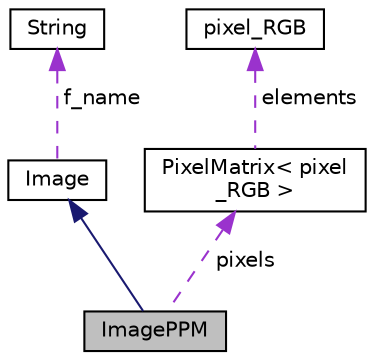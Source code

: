 digraph "ImagePPM"
{
 // LATEX_PDF_SIZE
  edge [fontname="Helvetica",fontsize="10",labelfontname="Helvetica",labelfontsize="10"];
  node [fontname="Helvetica",fontsize="10",shape=record];
  Node1 [label="ImagePPM",height=0.2,width=0.4,color="black", fillcolor="grey75", style="filled", fontcolor="black",tooltip=" "];
  Node2 -> Node1 [dir="back",color="midnightblue",fontsize="10",style="solid",fontname="Helvetica"];
  Node2 [label="Image",height=0.2,width=0.4,color="black", fillcolor="white", style="filled",URL="$class_image.html",tooltip=" "];
  Node3 -> Node2 [dir="back",color="darkorchid3",fontsize="10",style="dashed",label=" f_name" ,fontname="Helvetica"];
  Node3 [label="String",height=0.2,width=0.4,color="black", fillcolor="white", style="filled",URL="$class_string.html",tooltip=" "];
  Node4 -> Node1 [dir="back",color="darkorchid3",fontsize="10",style="dashed",label=" pixels" ,fontname="Helvetica"];
  Node4 [label="PixelMatrix\< pixel\l_RGB \>",height=0.2,width=0.4,color="black", fillcolor="white", style="filled",URL="$class_pixel_matrix.html",tooltip=" "];
  Node5 -> Node4 [dir="back",color="darkorchid3",fontsize="10",style="dashed",label=" elements" ,fontname="Helvetica"];
  Node5 [label="pixel_RGB",height=0.2,width=0.4,color="black", fillcolor="white", style="filled",URL="$structpixel___r_g_b.html",tooltip=" "];
}
